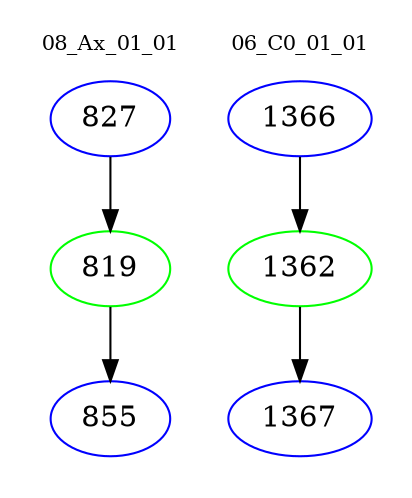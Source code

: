 digraph{
subgraph cluster_0 {
color = white
label = "08_Ax_01_01";
fontsize=10;
T0_827 [label="827", color="blue"]
T0_827 -> T0_819 [color="black"]
T0_819 [label="819", color="green"]
T0_819 -> T0_855 [color="black"]
T0_855 [label="855", color="blue"]
}
subgraph cluster_1 {
color = white
label = "06_C0_01_01";
fontsize=10;
T1_1366 [label="1366", color="blue"]
T1_1366 -> T1_1362 [color="black"]
T1_1362 [label="1362", color="green"]
T1_1362 -> T1_1367 [color="black"]
T1_1367 [label="1367", color="blue"]
}
}
